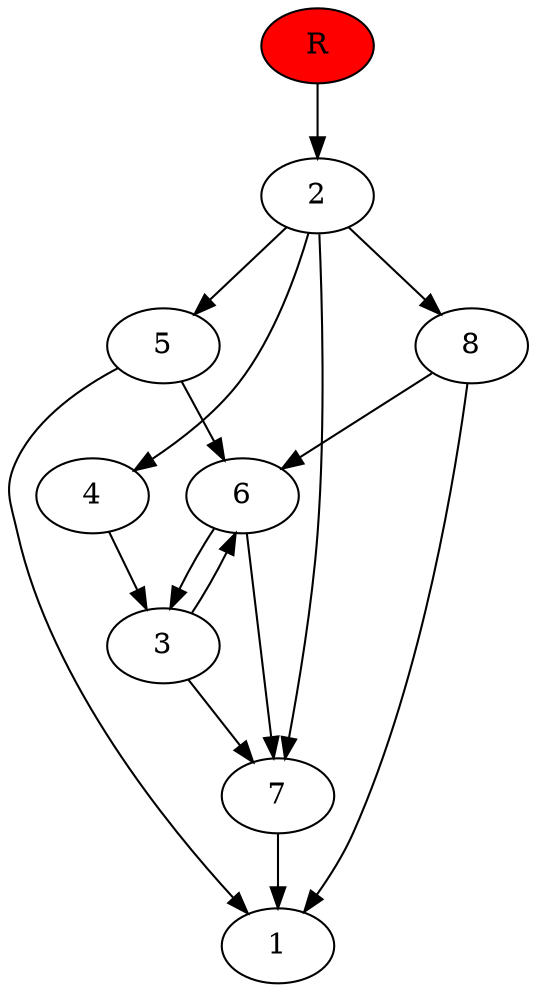 digraph prb12757 {
	1
	2
	3
	4
	5
	6
	7
	8
	R [fillcolor="#ff0000" style=filled]
	2 -> 4
	2 -> 5
	2 -> 7
	2 -> 8
	3 -> 6
	3 -> 7
	4 -> 3
	5 -> 1
	5 -> 6
	6 -> 3
	6 -> 7
	7 -> 1
	8 -> 1
	8 -> 6
	R -> 2
}
